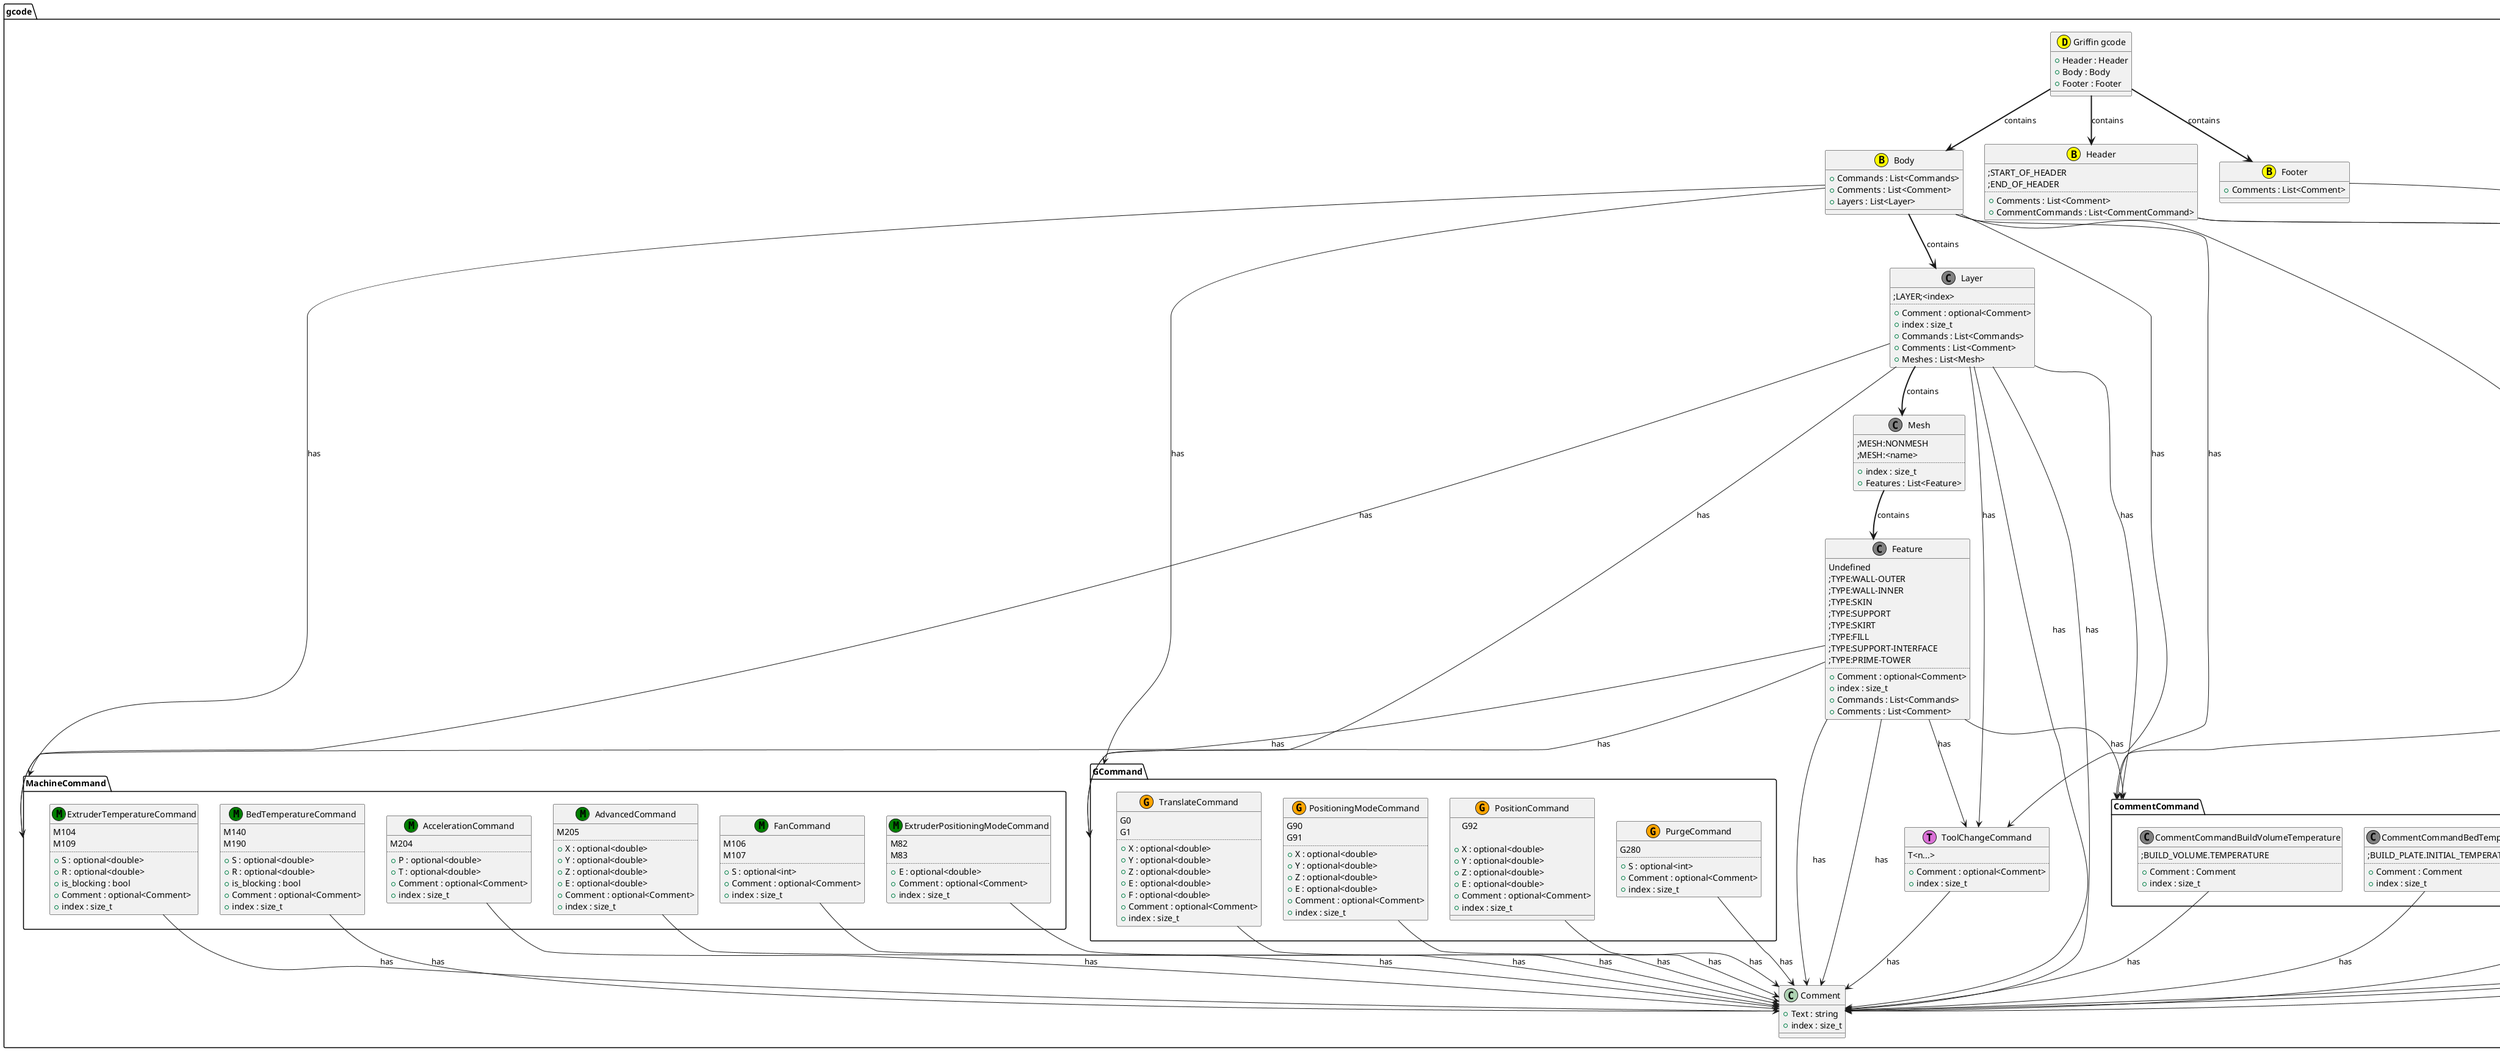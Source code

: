 PlantUML example:

@startuml

package "gcode"
{

together {
class "Griffin gcode" as Griffin << (D, yellow) >> {
    +Header : Header
    +Body : Body
    +Footer : Footer
}

class "Header" as Header << (B, yellow) >> {
    ;START_OF_HEADER
    ;END_OF_HEADER
    ..
    +Comments : List<Comment>
    +CommentCommands : List<CommentCommand>
}

class "Footer" as Footer << (B, yellow) >> {
    +Comments : List<Comment>
}

class "Body" as Body << (B, yellow) >> {
    +Commands : List<Commands>
    +Comments : List<Comment>
    +Layers : List<Layer>
}

class "Layer" as Layer << (C, grey) >> {
    ;LAYER;<index>
    ..
    +Comment : optional<Comment>
    +index : size_t
    +Commands : List<Commands>
    +Comments : List<Comment>
    +Meshes : List<Mesh>
}

class "Mesh" as Mesh << (C, grey) >> {
    ;MESH:NONMESH
    ;MESH:<name>
    ..
    +index : size_t
    +Features : List<Feature>
}

class "Feature" as Feature << (C, grey) >> {
    Undefined
    ;TYPE:WALL-OUTER
    ;TYPE:WALL-INNER
    ;TYPE:SKIN
    ;TYPE:SUPPORT
    ;TYPE:SKIRT
    ;TYPE:FILL
    ;TYPE:SUPPORT-INTERFACE
    ;TYPE:PRIME-TOWER
    ..
    +Comment : optional<Comment>
    +index : size_t
    +Commands : List<Commands>
    +Comments : List<Comment>
}

}

Griffin -[bold]-> Header : contains
Griffin -[bold]-> Footer : contains
Griffin -[bold]-> Body : contains
Body -[bold]-> Layer : contains
Layer -[bold]-> Mesh : contains
Mesh -[bold]-> Feature : contains

Header --> Comment : has
Header --> CommentCommand : has

Footer --> Comment : has

Body --> Comment : has
Body --> ToolChangeCommand : has
Body --> CommentCommand : has
Body --> MachineCommand : has
Body --> GCommand : has

Layer --> Comment : has
Layer --> Comment : has
Layer --> ToolChangeCommand : has
Layer --> CommentCommand : has
Layer --> MachineCommand : has
Layer --> GCommand : has

Feature --> Comment : has
Feature --> Comment : has
Feature --> ToolChangeCommand : has
Feature --> CommentCommand : has
Feature --> MachineCommand : has
Feature --> GCommand : has

class "Comment" as Comment {
    +Text : string
    +index : size_t
}

class "ToolChangeCommand" as ToolChangeCommand << (T, orchid) >>  {
    T<n...>
    ..
    +Comment : optional<Comment>
    +index : size_t
}
ToolChangeCommand --> Comment : has

package "CommentCommand" as CommentCommand {
class "CommentCommandBedTemperature" as CommentCommandBedTemperature << (C, grey) >>  {
    ;BUILD_PLATE.INITIAL_TEMPERATURE
    ..
    +Comment : Comment
    +index : size_t
}
CommentCommandBedTemperature --> Comment : has

class "CommentCommandExtruderTemperature" as CommentCommandExtruderTemperature << (C, grey) >> {
    ;EXTRUDER_TRAIN.<n...>.INITIAL_TEMPERATURE
    ..
    +Comment : Comment
    +index : size_t
}
CommentCommandExtruderTemperature --> Comment : has

class "CommentCommandBuildVolumeTemperature" as CommentCommandBuildVolumeTemperature << (C, grey) >> {
    ;BUILD_VOLUME.TEMPERATURE
    ..
    +Comment : Comment
    +index : size_t
}
CommentCommandBuildVolumeTemperature --> Comment : has
}

package "MachineCommand" as MachineCommand {
class "AccelerationCommand" as AccelerationCommand << (M, green) >> {
    M204
    ..
    +P : optional<double>
    +T : optional<double>
    +Comment : optional<Comment>
    +index : size_t
}
AccelerationCommand --> Comment : has

class "AdvancedCommand" as AdvancedCommand << (M, green) >> {
    M205
    ..
    +X : optional<double>
    +Y : optional<double>
    +Z : optional<double>
    +E : optional<double>
    +Comment : optional<Comment>
    +index : size_t
}
AdvancedCommand --> Comment : has

class "FanCommand" as FanCommand << (M, green) >> {
    M106
    M107
    ..
    +S : optional<int>
    +Comment : optional<Comment>
    +index : size_t
}
FanCommand --> Comment : has

class "ExtruderPositioningModeCommand" as ExtruderPositioningModeCommand << (M, green) >> {
    M82
    M83
    ..
    +E : optional<double>
    +Comment : optional<Comment>
    +index : size_t
}
ExtruderPositioningModeCommand --> Comment : has

class "ExtruderTemperatureCommand" as ExtruderTemperatureCommand << (M, green) >> {
    M104
    M109
    ..
    +S : optional<double>
    +R : optional<double>
    +is_blocking : bool
    +Comment : optional<Comment>
    +index : size_t
}
ExtruderTemperatureCommand --> Comment : has

class "BedTemperatureCommand" as BedTemperatureCommand << (M, green) >> {
    M140
    M190
    ..
    +S : optional<double>
    +R : optional<double>
    +is_blocking : bool
    +Comment : optional<Comment>
    +index : size_t
}
BedTemperatureCommand --> Comment : has
}

package "GCommand" as GCommand {
class "TranslateCommand" as TranslateCommand << (G, orange) >> {
    G0
    G1
    ..
    +X : optional<double>
    +Y : optional<double>
    +Z : optional<double>
    +E : optional<double>
    +F : optional<double>
    +Comment : optional<Comment>
    +index : size_t
}
TranslateCommand --> Comment : has

class "PositioningModeCommand" as PositioningModeCommand << (G, orange) >> {
    G90
    G91
    ..
    +X : optional<double>
    +Y : optional<double>
    +Z : optional<double>
    +E : optional<double>
    +Comment : optional<Comment>
    +index : size_t
}
PositioningModeCommand --> Comment : has

class "PositionCommand" as PositionCommand << (G, orange) >> {
    G92

    +X : optional<double>
    +Y : optional<double>
    +Z : optional<double>
    +E : optional<double>
    +Comment : optional<Comment>
    +index : size_t
}
PositionCommand --> Comment : has

class "PurgeCommand" as PurgeCommand << (G, orange) >> {
    G280
    ..
    +S : optional<int>
    +Comment : optional<Comment>
    +index : size_t
}
PurgeCommand --> Comment : has

}

}
@enduml